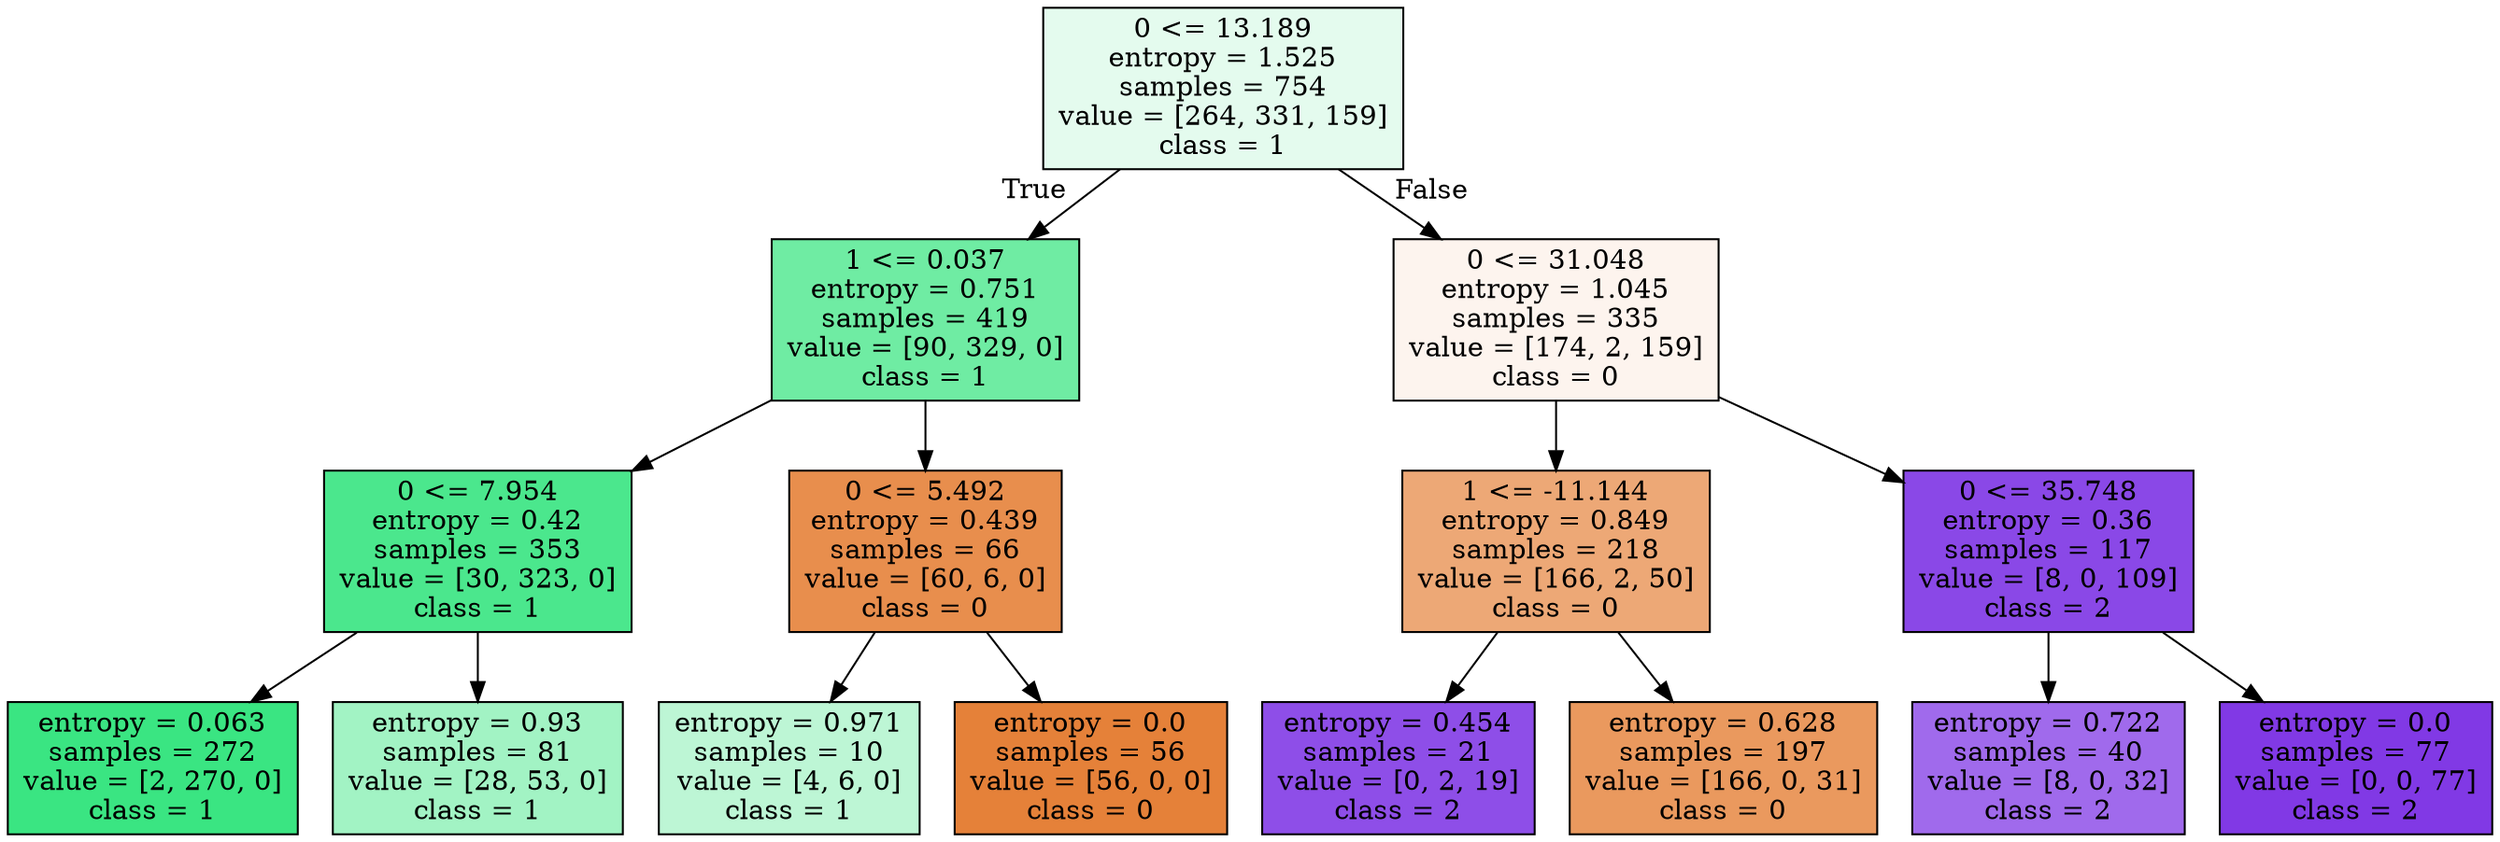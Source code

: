 digraph Tree {
node [shape=box, style="filled", color="black"] ;
0 [label="0 <= 13.189\nentropy = 1.525\nsamples = 754\nvalue = [264, 331, 159]\nclass = 1", fillcolor="#e4fbee"] ;
1 [label="1 <= 0.037\nentropy = 0.751\nsamples = 419\nvalue = [90, 329, 0]\nclass = 1", fillcolor="#6feca3"] ;
0 -> 1 [labeldistance=2.5, labelangle=45, headlabel="True"] ;
2 [label="0 <= 7.954\nentropy = 0.42\nsamples = 353\nvalue = [30, 323, 0]\nclass = 1", fillcolor="#4be78d"] ;
1 -> 2 ;
3 [label="entropy = 0.063\nsamples = 272\nvalue = [2, 270, 0]\nclass = 1", fillcolor="#3ae582"] ;
2 -> 3 ;
4 [label="entropy = 0.93\nsamples = 81\nvalue = [28, 53, 0]\nclass = 1", fillcolor="#a2f3c4"] ;
2 -> 4 ;
5 [label="0 <= 5.492\nentropy = 0.439\nsamples = 66\nvalue = [60, 6, 0]\nclass = 0", fillcolor="#e88e4d"] ;
1 -> 5 ;
6 [label="entropy = 0.971\nsamples = 10\nvalue = [4, 6, 0]\nclass = 1", fillcolor="#bdf6d5"] ;
5 -> 6 ;
7 [label="entropy = 0.0\nsamples = 56\nvalue = [56, 0, 0]\nclass = 0", fillcolor="#e58139"] ;
5 -> 7 ;
8 [label="0 <= 31.048\nentropy = 1.045\nsamples = 335\nvalue = [174, 2, 159]\nclass = 0", fillcolor="#fdf4ee"] ;
0 -> 8 [labeldistance=2.5, labelangle=-45, headlabel="False"] ;
9 [label="1 <= -11.144\nentropy = 0.849\nsamples = 218\nvalue = [166, 2, 50]\nclass = 0", fillcolor="#eda876"] ;
8 -> 9 ;
10 [label="entropy = 0.454\nsamples = 21\nvalue = [0, 2, 19]\nclass = 2", fillcolor="#8e4ee8"] ;
9 -> 10 ;
11 [label="entropy = 0.628\nsamples = 197\nvalue = [166, 0, 31]\nclass = 0", fillcolor="#ea995e"] ;
9 -> 11 ;
12 [label="0 <= 35.748\nentropy = 0.36\nsamples = 117\nvalue = [8, 0, 109]\nclass = 2", fillcolor="#8a48e7"] ;
8 -> 12 ;
13 [label="entropy = 0.722\nsamples = 40\nvalue = [8, 0, 32]\nclass = 2", fillcolor="#a06aec"] ;
12 -> 13 ;
14 [label="entropy = 0.0\nsamples = 77\nvalue = [0, 0, 77]\nclass = 2", fillcolor="#8139e5"] ;
12 -> 14 ;
}